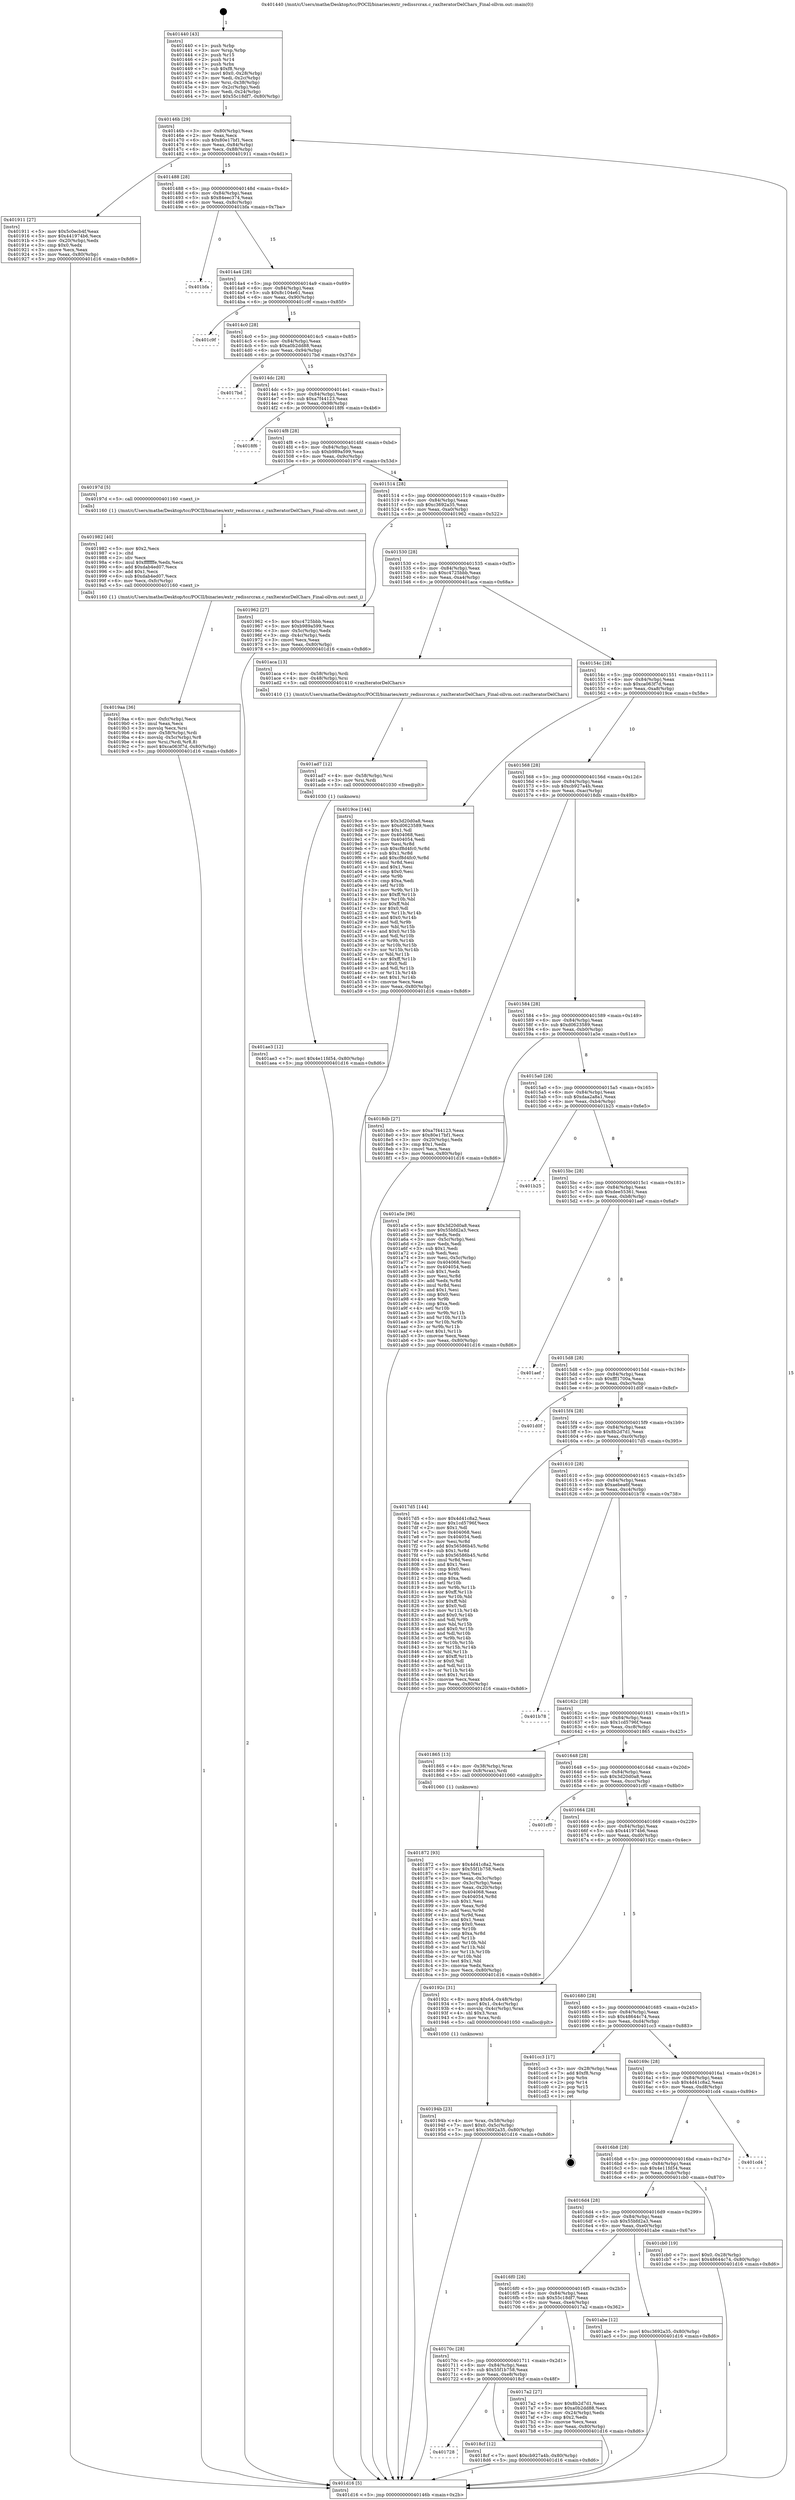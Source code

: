 digraph "0x401440" {
  label = "0x401440 (/mnt/c/Users/mathe/Desktop/tcc/POCII/binaries/extr_redissrcrax.c_raxIteratorDelChars_Final-ollvm.out::main(0))"
  labelloc = "t"
  node[shape=record]

  Entry [label="",width=0.3,height=0.3,shape=circle,fillcolor=black,style=filled]
  "0x40146b" [label="{
     0x40146b [29]\l
     | [instrs]\l
     &nbsp;&nbsp;0x40146b \<+3\>: mov -0x80(%rbp),%eax\l
     &nbsp;&nbsp;0x40146e \<+2\>: mov %eax,%ecx\l
     &nbsp;&nbsp;0x401470 \<+6\>: sub $0x80e17bf1,%ecx\l
     &nbsp;&nbsp;0x401476 \<+6\>: mov %eax,-0x84(%rbp)\l
     &nbsp;&nbsp;0x40147c \<+6\>: mov %ecx,-0x88(%rbp)\l
     &nbsp;&nbsp;0x401482 \<+6\>: je 0000000000401911 \<main+0x4d1\>\l
  }"]
  "0x401911" [label="{
     0x401911 [27]\l
     | [instrs]\l
     &nbsp;&nbsp;0x401911 \<+5\>: mov $0x5c0ecb4f,%eax\l
     &nbsp;&nbsp;0x401916 \<+5\>: mov $0x441974b6,%ecx\l
     &nbsp;&nbsp;0x40191b \<+3\>: mov -0x20(%rbp),%edx\l
     &nbsp;&nbsp;0x40191e \<+3\>: cmp $0x0,%edx\l
     &nbsp;&nbsp;0x401921 \<+3\>: cmove %ecx,%eax\l
     &nbsp;&nbsp;0x401924 \<+3\>: mov %eax,-0x80(%rbp)\l
     &nbsp;&nbsp;0x401927 \<+5\>: jmp 0000000000401d16 \<main+0x8d6\>\l
  }"]
  "0x401488" [label="{
     0x401488 [28]\l
     | [instrs]\l
     &nbsp;&nbsp;0x401488 \<+5\>: jmp 000000000040148d \<main+0x4d\>\l
     &nbsp;&nbsp;0x40148d \<+6\>: mov -0x84(%rbp),%eax\l
     &nbsp;&nbsp;0x401493 \<+5\>: sub $0x84eec374,%eax\l
     &nbsp;&nbsp;0x401498 \<+6\>: mov %eax,-0x8c(%rbp)\l
     &nbsp;&nbsp;0x40149e \<+6\>: je 0000000000401bfa \<main+0x7ba\>\l
  }"]
  Exit [label="",width=0.3,height=0.3,shape=circle,fillcolor=black,style=filled,peripheries=2]
  "0x401bfa" [label="{
     0x401bfa\l
  }", style=dashed]
  "0x4014a4" [label="{
     0x4014a4 [28]\l
     | [instrs]\l
     &nbsp;&nbsp;0x4014a4 \<+5\>: jmp 00000000004014a9 \<main+0x69\>\l
     &nbsp;&nbsp;0x4014a9 \<+6\>: mov -0x84(%rbp),%eax\l
     &nbsp;&nbsp;0x4014af \<+5\>: sub $0x8c104e61,%eax\l
     &nbsp;&nbsp;0x4014b4 \<+6\>: mov %eax,-0x90(%rbp)\l
     &nbsp;&nbsp;0x4014ba \<+6\>: je 0000000000401c9f \<main+0x85f\>\l
  }"]
  "0x401ae3" [label="{
     0x401ae3 [12]\l
     | [instrs]\l
     &nbsp;&nbsp;0x401ae3 \<+7\>: movl $0x4e11fd54,-0x80(%rbp)\l
     &nbsp;&nbsp;0x401aea \<+5\>: jmp 0000000000401d16 \<main+0x8d6\>\l
  }"]
  "0x401c9f" [label="{
     0x401c9f\l
  }", style=dashed]
  "0x4014c0" [label="{
     0x4014c0 [28]\l
     | [instrs]\l
     &nbsp;&nbsp;0x4014c0 \<+5\>: jmp 00000000004014c5 \<main+0x85\>\l
     &nbsp;&nbsp;0x4014c5 \<+6\>: mov -0x84(%rbp),%eax\l
     &nbsp;&nbsp;0x4014cb \<+5\>: sub $0xa0b2dd88,%eax\l
     &nbsp;&nbsp;0x4014d0 \<+6\>: mov %eax,-0x94(%rbp)\l
     &nbsp;&nbsp;0x4014d6 \<+6\>: je 00000000004017bd \<main+0x37d\>\l
  }"]
  "0x401ad7" [label="{
     0x401ad7 [12]\l
     | [instrs]\l
     &nbsp;&nbsp;0x401ad7 \<+4\>: mov -0x58(%rbp),%rsi\l
     &nbsp;&nbsp;0x401adb \<+3\>: mov %rsi,%rdi\l
     &nbsp;&nbsp;0x401ade \<+5\>: call 0000000000401030 \<free@plt\>\l
     | [calls]\l
     &nbsp;&nbsp;0x401030 \{1\} (unknown)\l
  }"]
  "0x4017bd" [label="{
     0x4017bd\l
  }", style=dashed]
  "0x4014dc" [label="{
     0x4014dc [28]\l
     | [instrs]\l
     &nbsp;&nbsp;0x4014dc \<+5\>: jmp 00000000004014e1 \<main+0xa1\>\l
     &nbsp;&nbsp;0x4014e1 \<+6\>: mov -0x84(%rbp),%eax\l
     &nbsp;&nbsp;0x4014e7 \<+5\>: sub $0xa7f44123,%eax\l
     &nbsp;&nbsp;0x4014ec \<+6\>: mov %eax,-0x98(%rbp)\l
     &nbsp;&nbsp;0x4014f2 \<+6\>: je 00000000004018f6 \<main+0x4b6\>\l
  }"]
  "0x4019aa" [label="{
     0x4019aa [36]\l
     | [instrs]\l
     &nbsp;&nbsp;0x4019aa \<+6\>: mov -0xfc(%rbp),%ecx\l
     &nbsp;&nbsp;0x4019b0 \<+3\>: imul %eax,%ecx\l
     &nbsp;&nbsp;0x4019b3 \<+3\>: movslq %ecx,%rsi\l
     &nbsp;&nbsp;0x4019b6 \<+4\>: mov -0x58(%rbp),%rdi\l
     &nbsp;&nbsp;0x4019ba \<+4\>: movslq -0x5c(%rbp),%r8\l
     &nbsp;&nbsp;0x4019be \<+4\>: mov %rsi,(%rdi,%r8,8)\l
     &nbsp;&nbsp;0x4019c2 \<+7\>: movl $0xca063f7d,-0x80(%rbp)\l
     &nbsp;&nbsp;0x4019c9 \<+5\>: jmp 0000000000401d16 \<main+0x8d6\>\l
  }"]
  "0x4018f6" [label="{
     0x4018f6\l
  }", style=dashed]
  "0x4014f8" [label="{
     0x4014f8 [28]\l
     | [instrs]\l
     &nbsp;&nbsp;0x4014f8 \<+5\>: jmp 00000000004014fd \<main+0xbd\>\l
     &nbsp;&nbsp;0x4014fd \<+6\>: mov -0x84(%rbp),%eax\l
     &nbsp;&nbsp;0x401503 \<+5\>: sub $0xb989a599,%eax\l
     &nbsp;&nbsp;0x401508 \<+6\>: mov %eax,-0x9c(%rbp)\l
     &nbsp;&nbsp;0x40150e \<+6\>: je 000000000040197d \<main+0x53d\>\l
  }"]
  "0x401982" [label="{
     0x401982 [40]\l
     | [instrs]\l
     &nbsp;&nbsp;0x401982 \<+5\>: mov $0x2,%ecx\l
     &nbsp;&nbsp;0x401987 \<+1\>: cltd\l
     &nbsp;&nbsp;0x401988 \<+2\>: idiv %ecx\l
     &nbsp;&nbsp;0x40198a \<+6\>: imul $0xfffffffe,%edx,%ecx\l
     &nbsp;&nbsp;0x401990 \<+6\>: add $0xdab4ed07,%ecx\l
     &nbsp;&nbsp;0x401996 \<+3\>: add $0x1,%ecx\l
     &nbsp;&nbsp;0x401999 \<+6\>: sub $0xdab4ed07,%ecx\l
     &nbsp;&nbsp;0x40199f \<+6\>: mov %ecx,-0xfc(%rbp)\l
     &nbsp;&nbsp;0x4019a5 \<+5\>: call 0000000000401160 \<next_i\>\l
     | [calls]\l
     &nbsp;&nbsp;0x401160 \{1\} (/mnt/c/Users/mathe/Desktop/tcc/POCII/binaries/extr_redissrcrax.c_raxIteratorDelChars_Final-ollvm.out::next_i)\l
  }"]
  "0x40197d" [label="{
     0x40197d [5]\l
     | [instrs]\l
     &nbsp;&nbsp;0x40197d \<+5\>: call 0000000000401160 \<next_i\>\l
     | [calls]\l
     &nbsp;&nbsp;0x401160 \{1\} (/mnt/c/Users/mathe/Desktop/tcc/POCII/binaries/extr_redissrcrax.c_raxIteratorDelChars_Final-ollvm.out::next_i)\l
  }"]
  "0x401514" [label="{
     0x401514 [28]\l
     | [instrs]\l
     &nbsp;&nbsp;0x401514 \<+5\>: jmp 0000000000401519 \<main+0xd9\>\l
     &nbsp;&nbsp;0x401519 \<+6\>: mov -0x84(%rbp),%eax\l
     &nbsp;&nbsp;0x40151f \<+5\>: sub $0xc3692a35,%eax\l
     &nbsp;&nbsp;0x401524 \<+6\>: mov %eax,-0xa0(%rbp)\l
     &nbsp;&nbsp;0x40152a \<+6\>: je 0000000000401962 \<main+0x522\>\l
  }"]
  "0x40194b" [label="{
     0x40194b [23]\l
     | [instrs]\l
     &nbsp;&nbsp;0x40194b \<+4\>: mov %rax,-0x58(%rbp)\l
     &nbsp;&nbsp;0x40194f \<+7\>: movl $0x0,-0x5c(%rbp)\l
     &nbsp;&nbsp;0x401956 \<+7\>: movl $0xc3692a35,-0x80(%rbp)\l
     &nbsp;&nbsp;0x40195d \<+5\>: jmp 0000000000401d16 \<main+0x8d6\>\l
  }"]
  "0x401962" [label="{
     0x401962 [27]\l
     | [instrs]\l
     &nbsp;&nbsp;0x401962 \<+5\>: mov $0xc4725bbb,%eax\l
     &nbsp;&nbsp;0x401967 \<+5\>: mov $0xb989a599,%ecx\l
     &nbsp;&nbsp;0x40196c \<+3\>: mov -0x5c(%rbp),%edx\l
     &nbsp;&nbsp;0x40196f \<+3\>: cmp -0x4c(%rbp),%edx\l
     &nbsp;&nbsp;0x401972 \<+3\>: cmovl %ecx,%eax\l
     &nbsp;&nbsp;0x401975 \<+3\>: mov %eax,-0x80(%rbp)\l
     &nbsp;&nbsp;0x401978 \<+5\>: jmp 0000000000401d16 \<main+0x8d6\>\l
  }"]
  "0x401530" [label="{
     0x401530 [28]\l
     | [instrs]\l
     &nbsp;&nbsp;0x401530 \<+5\>: jmp 0000000000401535 \<main+0xf5\>\l
     &nbsp;&nbsp;0x401535 \<+6\>: mov -0x84(%rbp),%eax\l
     &nbsp;&nbsp;0x40153b \<+5\>: sub $0xc4725bbb,%eax\l
     &nbsp;&nbsp;0x401540 \<+6\>: mov %eax,-0xa4(%rbp)\l
     &nbsp;&nbsp;0x401546 \<+6\>: je 0000000000401aca \<main+0x68a\>\l
  }"]
  "0x401728" [label="{
     0x401728\l
  }", style=dashed]
  "0x401aca" [label="{
     0x401aca [13]\l
     | [instrs]\l
     &nbsp;&nbsp;0x401aca \<+4\>: mov -0x58(%rbp),%rdi\l
     &nbsp;&nbsp;0x401ace \<+4\>: mov -0x48(%rbp),%rsi\l
     &nbsp;&nbsp;0x401ad2 \<+5\>: call 0000000000401410 \<raxIteratorDelChars\>\l
     | [calls]\l
     &nbsp;&nbsp;0x401410 \{1\} (/mnt/c/Users/mathe/Desktop/tcc/POCII/binaries/extr_redissrcrax.c_raxIteratorDelChars_Final-ollvm.out::raxIteratorDelChars)\l
  }"]
  "0x40154c" [label="{
     0x40154c [28]\l
     | [instrs]\l
     &nbsp;&nbsp;0x40154c \<+5\>: jmp 0000000000401551 \<main+0x111\>\l
     &nbsp;&nbsp;0x401551 \<+6\>: mov -0x84(%rbp),%eax\l
     &nbsp;&nbsp;0x401557 \<+5\>: sub $0xca063f7d,%eax\l
     &nbsp;&nbsp;0x40155c \<+6\>: mov %eax,-0xa8(%rbp)\l
     &nbsp;&nbsp;0x401562 \<+6\>: je 00000000004019ce \<main+0x58e\>\l
  }"]
  "0x4018cf" [label="{
     0x4018cf [12]\l
     | [instrs]\l
     &nbsp;&nbsp;0x4018cf \<+7\>: movl $0xcb927a4b,-0x80(%rbp)\l
     &nbsp;&nbsp;0x4018d6 \<+5\>: jmp 0000000000401d16 \<main+0x8d6\>\l
  }"]
  "0x4019ce" [label="{
     0x4019ce [144]\l
     | [instrs]\l
     &nbsp;&nbsp;0x4019ce \<+5\>: mov $0x3d20d0a8,%eax\l
     &nbsp;&nbsp;0x4019d3 \<+5\>: mov $0xd0623589,%ecx\l
     &nbsp;&nbsp;0x4019d8 \<+2\>: mov $0x1,%dl\l
     &nbsp;&nbsp;0x4019da \<+7\>: mov 0x404068,%esi\l
     &nbsp;&nbsp;0x4019e1 \<+7\>: mov 0x404054,%edi\l
     &nbsp;&nbsp;0x4019e8 \<+3\>: mov %esi,%r8d\l
     &nbsp;&nbsp;0x4019eb \<+7\>: sub $0xcf8d4fc0,%r8d\l
     &nbsp;&nbsp;0x4019f2 \<+4\>: sub $0x1,%r8d\l
     &nbsp;&nbsp;0x4019f6 \<+7\>: add $0xcf8d4fc0,%r8d\l
     &nbsp;&nbsp;0x4019fd \<+4\>: imul %r8d,%esi\l
     &nbsp;&nbsp;0x401a01 \<+3\>: and $0x1,%esi\l
     &nbsp;&nbsp;0x401a04 \<+3\>: cmp $0x0,%esi\l
     &nbsp;&nbsp;0x401a07 \<+4\>: sete %r9b\l
     &nbsp;&nbsp;0x401a0b \<+3\>: cmp $0xa,%edi\l
     &nbsp;&nbsp;0x401a0e \<+4\>: setl %r10b\l
     &nbsp;&nbsp;0x401a12 \<+3\>: mov %r9b,%r11b\l
     &nbsp;&nbsp;0x401a15 \<+4\>: xor $0xff,%r11b\l
     &nbsp;&nbsp;0x401a19 \<+3\>: mov %r10b,%bl\l
     &nbsp;&nbsp;0x401a1c \<+3\>: xor $0xff,%bl\l
     &nbsp;&nbsp;0x401a1f \<+3\>: xor $0x0,%dl\l
     &nbsp;&nbsp;0x401a22 \<+3\>: mov %r11b,%r14b\l
     &nbsp;&nbsp;0x401a25 \<+4\>: and $0x0,%r14b\l
     &nbsp;&nbsp;0x401a29 \<+3\>: and %dl,%r9b\l
     &nbsp;&nbsp;0x401a2c \<+3\>: mov %bl,%r15b\l
     &nbsp;&nbsp;0x401a2f \<+4\>: and $0x0,%r15b\l
     &nbsp;&nbsp;0x401a33 \<+3\>: and %dl,%r10b\l
     &nbsp;&nbsp;0x401a36 \<+3\>: or %r9b,%r14b\l
     &nbsp;&nbsp;0x401a39 \<+3\>: or %r10b,%r15b\l
     &nbsp;&nbsp;0x401a3c \<+3\>: xor %r15b,%r14b\l
     &nbsp;&nbsp;0x401a3f \<+3\>: or %bl,%r11b\l
     &nbsp;&nbsp;0x401a42 \<+4\>: xor $0xff,%r11b\l
     &nbsp;&nbsp;0x401a46 \<+3\>: or $0x0,%dl\l
     &nbsp;&nbsp;0x401a49 \<+3\>: and %dl,%r11b\l
     &nbsp;&nbsp;0x401a4c \<+3\>: or %r11b,%r14b\l
     &nbsp;&nbsp;0x401a4f \<+4\>: test $0x1,%r14b\l
     &nbsp;&nbsp;0x401a53 \<+3\>: cmovne %ecx,%eax\l
     &nbsp;&nbsp;0x401a56 \<+3\>: mov %eax,-0x80(%rbp)\l
     &nbsp;&nbsp;0x401a59 \<+5\>: jmp 0000000000401d16 \<main+0x8d6\>\l
  }"]
  "0x401568" [label="{
     0x401568 [28]\l
     | [instrs]\l
     &nbsp;&nbsp;0x401568 \<+5\>: jmp 000000000040156d \<main+0x12d\>\l
     &nbsp;&nbsp;0x40156d \<+6\>: mov -0x84(%rbp),%eax\l
     &nbsp;&nbsp;0x401573 \<+5\>: sub $0xcb927a4b,%eax\l
     &nbsp;&nbsp;0x401578 \<+6\>: mov %eax,-0xac(%rbp)\l
     &nbsp;&nbsp;0x40157e \<+6\>: je 00000000004018db \<main+0x49b\>\l
  }"]
  "0x401872" [label="{
     0x401872 [93]\l
     | [instrs]\l
     &nbsp;&nbsp;0x401872 \<+5\>: mov $0x4d41c8a2,%ecx\l
     &nbsp;&nbsp;0x401877 \<+5\>: mov $0x55f1b758,%edx\l
     &nbsp;&nbsp;0x40187c \<+2\>: xor %esi,%esi\l
     &nbsp;&nbsp;0x40187e \<+3\>: mov %eax,-0x3c(%rbp)\l
     &nbsp;&nbsp;0x401881 \<+3\>: mov -0x3c(%rbp),%eax\l
     &nbsp;&nbsp;0x401884 \<+3\>: mov %eax,-0x20(%rbp)\l
     &nbsp;&nbsp;0x401887 \<+7\>: mov 0x404068,%eax\l
     &nbsp;&nbsp;0x40188e \<+8\>: mov 0x404054,%r8d\l
     &nbsp;&nbsp;0x401896 \<+3\>: sub $0x1,%esi\l
     &nbsp;&nbsp;0x401899 \<+3\>: mov %eax,%r9d\l
     &nbsp;&nbsp;0x40189c \<+3\>: add %esi,%r9d\l
     &nbsp;&nbsp;0x40189f \<+4\>: imul %r9d,%eax\l
     &nbsp;&nbsp;0x4018a3 \<+3\>: and $0x1,%eax\l
     &nbsp;&nbsp;0x4018a6 \<+3\>: cmp $0x0,%eax\l
     &nbsp;&nbsp;0x4018a9 \<+4\>: sete %r10b\l
     &nbsp;&nbsp;0x4018ad \<+4\>: cmp $0xa,%r8d\l
     &nbsp;&nbsp;0x4018b1 \<+4\>: setl %r11b\l
     &nbsp;&nbsp;0x4018b5 \<+3\>: mov %r10b,%bl\l
     &nbsp;&nbsp;0x4018b8 \<+3\>: and %r11b,%bl\l
     &nbsp;&nbsp;0x4018bb \<+3\>: xor %r11b,%r10b\l
     &nbsp;&nbsp;0x4018be \<+3\>: or %r10b,%bl\l
     &nbsp;&nbsp;0x4018c1 \<+3\>: test $0x1,%bl\l
     &nbsp;&nbsp;0x4018c4 \<+3\>: cmovne %edx,%ecx\l
     &nbsp;&nbsp;0x4018c7 \<+3\>: mov %ecx,-0x80(%rbp)\l
     &nbsp;&nbsp;0x4018ca \<+5\>: jmp 0000000000401d16 \<main+0x8d6\>\l
  }"]
  "0x4018db" [label="{
     0x4018db [27]\l
     | [instrs]\l
     &nbsp;&nbsp;0x4018db \<+5\>: mov $0xa7f44123,%eax\l
     &nbsp;&nbsp;0x4018e0 \<+5\>: mov $0x80e17bf1,%ecx\l
     &nbsp;&nbsp;0x4018e5 \<+3\>: mov -0x20(%rbp),%edx\l
     &nbsp;&nbsp;0x4018e8 \<+3\>: cmp $0x1,%edx\l
     &nbsp;&nbsp;0x4018eb \<+3\>: cmovl %ecx,%eax\l
     &nbsp;&nbsp;0x4018ee \<+3\>: mov %eax,-0x80(%rbp)\l
     &nbsp;&nbsp;0x4018f1 \<+5\>: jmp 0000000000401d16 \<main+0x8d6\>\l
  }"]
  "0x401584" [label="{
     0x401584 [28]\l
     | [instrs]\l
     &nbsp;&nbsp;0x401584 \<+5\>: jmp 0000000000401589 \<main+0x149\>\l
     &nbsp;&nbsp;0x401589 \<+6\>: mov -0x84(%rbp),%eax\l
     &nbsp;&nbsp;0x40158f \<+5\>: sub $0xd0623589,%eax\l
     &nbsp;&nbsp;0x401594 \<+6\>: mov %eax,-0xb0(%rbp)\l
     &nbsp;&nbsp;0x40159a \<+6\>: je 0000000000401a5e \<main+0x61e\>\l
  }"]
  "0x401440" [label="{
     0x401440 [43]\l
     | [instrs]\l
     &nbsp;&nbsp;0x401440 \<+1\>: push %rbp\l
     &nbsp;&nbsp;0x401441 \<+3\>: mov %rsp,%rbp\l
     &nbsp;&nbsp;0x401444 \<+2\>: push %r15\l
     &nbsp;&nbsp;0x401446 \<+2\>: push %r14\l
     &nbsp;&nbsp;0x401448 \<+1\>: push %rbx\l
     &nbsp;&nbsp;0x401449 \<+7\>: sub $0xf8,%rsp\l
     &nbsp;&nbsp;0x401450 \<+7\>: movl $0x0,-0x28(%rbp)\l
     &nbsp;&nbsp;0x401457 \<+3\>: mov %edi,-0x2c(%rbp)\l
     &nbsp;&nbsp;0x40145a \<+4\>: mov %rsi,-0x38(%rbp)\l
     &nbsp;&nbsp;0x40145e \<+3\>: mov -0x2c(%rbp),%edi\l
     &nbsp;&nbsp;0x401461 \<+3\>: mov %edi,-0x24(%rbp)\l
     &nbsp;&nbsp;0x401464 \<+7\>: movl $0x55c18df7,-0x80(%rbp)\l
  }"]
  "0x401a5e" [label="{
     0x401a5e [96]\l
     | [instrs]\l
     &nbsp;&nbsp;0x401a5e \<+5\>: mov $0x3d20d0a8,%eax\l
     &nbsp;&nbsp;0x401a63 \<+5\>: mov $0x55bfd2a3,%ecx\l
     &nbsp;&nbsp;0x401a68 \<+2\>: xor %edx,%edx\l
     &nbsp;&nbsp;0x401a6a \<+3\>: mov -0x5c(%rbp),%esi\l
     &nbsp;&nbsp;0x401a6d \<+2\>: mov %edx,%edi\l
     &nbsp;&nbsp;0x401a6f \<+3\>: sub $0x1,%edi\l
     &nbsp;&nbsp;0x401a72 \<+2\>: sub %edi,%esi\l
     &nbsp;&nbsp;0x401a74 \<+3\>: mov %esi,-0x5c(%rbp)\l
     &nbsp;&nbsp;0x401a77 \<+7\>: mov 0x404068,%esi\l
     &nbsp;&nbsp;0x401a7e \<+7\>: mov 0x404054,%edi\l
     &nbsp;&nbsp;0x401a85 \<+3\>: sub $0x1,%edx\l
     &nbsp;&nbsp;0x401a88 \<+3\>: mov %esi,%r8d\l
     &nbsp;&nbsp;0x401a8b \<+3\>: add %edx,%r8d\l
     &nbsp;&nbsp;0x401a8e \<+4\>: imul %r8d,%esi\l
     &nbsp;&nbsp;0x401a92 \<+3\>: and $0x1,%esi\l
     &nbsp;&nbsp;0x401a95 \<+3\>: cmp $0x0,%esi\l
     &nbsp;&nbsp;0x401a98 \<+4\>: sete %r9b\l
     &nbsp;&nbsp;0x401a9c \<+3\>: cmp $0xa,%edi\l
     &nbsp;&nbsp;0x401a9f \<+4\>: setl %r10b\l
     &nbsp;&nbsp;0x401aa3 \<+3\>: mov %r9b,%r11b\l
     &nbsp;&nbsp;0x401aa6 \<+3\>: and %r10b,%r11b\l
     &nbsp;&nbsp;0x401aa9 \<+3\>: xor %r10b,%r9b\l
     &nbsp;&nbsp;0x401aac \<+3\>: or %r9b,%r11b\l
     &nbsp;&nbsp;0x401aaf \<+4\>: test $0x1,%r11b\l
     &nbsp;&nbsp;0x401ab3 \<+3\>: cmovne %ecx,%eax\l
     &nbsp;&nbsp;0x401ab6 \<+3\>: mov %eax,-0x80(%rbp)\l
     &nbsp;&nbsp;0x401ab9 \<+5\>: jmp 0000000000401d16 \<main+0x8d6\>\l
  }"]
  "0x4015a0" [label="{
     0x4015a0 [28]\l
     | [instrs]\l
     &nbsp;&nbsp;0x4015a0 \<+5\>: jmp 00000000004015a5 \<main+0x165\>\l
     &nbsp;&nbsp;0x4015a5 \<+6\>: mov -0x84(%rbp),%eax\l
     &nbsp;&nbsp;0x4015ab \<+5\>: sub $0xdaa2a8a1,%eax\l
     &nbsp;&nbsp;0x4015b0 \<+6\>: mov %eax,-0xb4(%rbp)\l
     &nbsp;&nbsp;0x4015b6 \<+6\>: je 0000000000401b25 \<main+0x6e5\>\l
  }"]
  "0x401d16" [label="{
     0x401d16 [5]\l
     | [instrs]\l
     &nbsp;&nbsp;0x401d16 \<+5\>: jmp 000000000040146b \<main+0x2b\>\l
  }"]
  "0x401b25" [label="{
     0x401b25\l
  }", style=dashed]
  "0x4015bc" [label="{
     0x4015bc [28]\l
     | [instrs]\l
     &nbsp;&nbsp;0x4015bc \<+5\>: jmp 00000000004015c1 \<main+0x181\>\l
     &nbsp;&nbsp;0x4015c1 \<+6\>: mov -0x84(%rbp),%eax\l
     &nbsp;&nbsp;0x4015c7 \<+5\>: sub $0xdee55361,%eax\l
     &nbsp;&nbsp;0x4015cc \<+6\>: mov %eax,-0xb8(%rbp)\l
     &nbsp;&nbsp;0x4015d2 \<+6\>: je 0000000000401aef \<main+0x6af\>\l
  }"]
  "0x40170c" [label="{
     0x40170c [28]\l
     | [instrs]\l
     &nbsp;&nbsp;0x40170c \<+5\>: jmp 0000000000401711 \<main+0x2d1\>\l
     &nbsp;&nbsp;0x401711 \<+6\>: mov -0x84(%rbp),%eax\l
     &nbsp;&nbsp;0x401717 \<+5\>: sub $0x55f1b758,%eax\l
     &nbsp;&nbsp;0x40171c \<+6\>: mov %eax,-0xe8(%rbp)\l
     &nbsp;&nbsp;0x401722 \<+6\>: je 00000000004018cf \<main+0x48f\>\l
  }"]
  "0x401aef" [label="{
     0x401aef\l
  }", style=dashed]
  "0x4015d8" [label="{
     0x4015d8 [28]\l
     | [instrs]\l
     &nbsp;&nbsp;0x4015d8 \<+5\>: jmp 00000000004015dd \<main+0x19d\>\l
     &nbsp;&nbsp;0x4015dd \<+6\>: mov -0x84(%rbp),%eax\l
     &nbsp;&nbsp;0x4015e3 \<+5\>: sub $0xfff1700a,%eax\l
     &nbsp;&nbsp;0x4015e8 \<+6\>: mov %eax,-0xbc(%rbp)\l
     &nbsp;&nbsp;0x4015ee \<+6\>: je 0000000000401d0f \<main+0x8cf\>\l
  }"]
  "0x4017a2" [label="{
     0x4017a2 [27]\l
     | [instrs]\l
     &nbsp;&nbsp;0x4017a2 \<+5\>: mov $0x8b2d7d1,%eax\l
     &nbsp;&nbsp;0x4017a7 \<+5\>: mov $0xa0b2dd88,%ecx\l
     &nbsp;&nbsp;0x4017ac \<+3\>: mov -0x24(%rbp),%edx\l
     &nbsp;&nbsp;0x4017af \<+3\>: cmp $0x2,%edx\l
     &nbsp;&nbsp;0x4017b2 \<+3\>: cmovne %ecx,%eax\l
     &nbsp;&nbsp;0x4017b5 \<+3\>: mov %eax,-0x80(%rbp)\l
     &nbsp;&nbsp;0x4017b8 \<+5\>: jmp 0000000000401d16 \<main+0x8d6\>\l
  }"]
  "0x401d0f" [label="{
     0x401d0f\l
  }", style=dashed]
  "0x4015f4" [label="{
     0x4015f4 [28]\l
     | [instrs]\l
     &nbsp;&nbsp;0x4015f4 \<+5\>: jmp 00000000004015f9 \<main+0x1b9\>\l
     &nbsp;&nbsp;0x4015f9 \<+6\>: mov -0x84(%rbp),%eax\l
     &nbsp;&nbsp;0x4015ff \<+5\>: sub $0x8b2d7d1,%eax\l
     &nbsp;&nbsp;0x401604 \<+6\>: mov %eax,-0xc0(%rbp)\l
     &nbsp;&nbsp;0x40160a \<+6\>: je 00000000004017d5 \<main+0x395\>\l
  }"]
  "0x4016f0" [label="{
     0x4016f0 [28]\l
     | [instrs]\l
     &nbsp;&nbsp;0x4016f0 \<+5\>: jmp 00000000004016f5 \<main+0x2b5\>\l
     &nbsp;&nbsp;0x4016f5 \<+6\>: mov -0x84(%rbp),%eax\l
     &nbsp;&nbsp;0x4016fb \<+5\>: sub $0x55c18df7,%eax\l
     &nbsp;&nbsp;0x401700 \<+6\>: mov %eax,-0xe4(%rbp)\l
     &nbsp;&nbsp;0x401706 \<+6\>: je 00000000004017a2 \<main+0x362\>\l
  }"]
  "0x4017d5" [label="{
     0x4017d5 [144]\l
     | [instrs]\l
     &nbsp;&nbsp;0x4017d5 \<+5\>: mov $0x4d41c8a2,%eax\l
     &nbsp;&nbsp;0x4017da \<+5\>: mov $0x1cd5796f,%ecx\l
     &nbsp;&nbsp;0x4017df \<+2\>: mov $0x1,%dl\l
     &nbsp;&nbsp;0x4017e1 \<+7\>: mov 0x404068,%esi\l
     &nbsp;&nbsp;0x4017e8 \<+7\>: mov 0x404054,%edi\l
     &nbsp;&nbsp;0x4017ef \<+3\>: mov %esi,%r8d\l
     &nbsp;&nbsp;0x4017f2 \<+7\>: add $0x56586b45,%r8d\l
     &nbsp;&nbsp;0x4017f9 \<+4\>: sub $0x1,%r8d\l
     &nbsp;&nbsp;0x4017fd \<+7\>: sub $0x56586b45,%r8d\l
     &nbsp;&nbsp;0x401804 \<+4\>: imul %r8d,%esi\l
     &nbsp;&nbsp;0x401808 \<+3\>: and $0x1,%esi\l
     &nbsp;&nbsp;0x40180b \<+3\>: cmp $0x0,%esi\l
     &nbsp;&nbsp;0x40180e \<+4\>: sete %r9b\l
     &nbsp;&nbsp;0x401812 \<+3\>: cmp $0xa,%edi\l
     &nbsp;&nbsp;0x401815 \<+4\>: setl %r10b\l
     &nbsp;&nbsp;0x401819 \<+3\>: mov %r9b,%r11b\l
     &nbsp;&nbsp;0x40181c \<+4\>: xor $0xff,%r11b\l
     &nbsp;&nbsp;0x401820 \<+3\>: mov %r10b,%bl\l
     &nbsp;&nbsp;0x401823 \<+3\>: xor $0xff,%bl\l
     &nbsp;&nbsp;0x401826 \<+3\>: xor $0x0,%dl\l
     &nbsp;&nbsp;0x401829 \<+3\>: mov %r11b,%r14b\l
     &nbsp;&nbsp;0x40182c \<+4\>: and $0x0,%r14b\l
     &nbsp;&nbsp;0x401830 \<+3\>: and %dl,%r9b\l
     &nbsp;&nbsp;0x401833 \<+3\>: mov %bl,%r15b\l
     &nbsp;&nbsp;0x401836 \<+4\>: and $0x0,%r15b\l
     &nbsp;&nbsp;0x40183a \<+3\>: and %dl,%r10b\l
     &nbsp;&nbsp;0x40183d \<+3\>: or %r9b,%r14b\l
     &nbsp;&nbsp;0x401840 \<+3\>: or %r10b,%r15b\l
     &nbsp;&nbsp;0x401843 \<+3\>: xor %r15b,%r14b\l
     &nbsp;&nbsp;0x401846 \<+3\>: or %bl,%r11b\l
     &nbsp;&nbsp;0x401849 \<+4\>: xor $0xff,%r11b\l
     &nbsp;&nbsp;0x40184d \<+3\>: or $0x0,%dl\l
     &nbsp;&nbsp;0x401850 \<+3\>: and %dl,%r11b\l
     &nbsp;&nbsp;0x401853 \<+3\>: or %r11b,%r14b\l
     &nbsp;&nbsp;0x401856 \<+4\>: test $0x1,%r14b\l
     &nbsp;&nbsp;0x40185a \<+3\>: cmovne %ecx,%eax\l
     &nbsp;&nbsp;0x40185d \<+3\>: mov %eax,-0x80(%rbp)\l
     &nbsp;&nbsp;0x401860 \<+5\>: jmp 0000000000401d16 \<main+0x8d6\>\l
  }"]
  "0x401610" [label="{
     0x401610 [28]\l
     | [instrs]\l
     &nbsp;&nbsp;0x401610 \<+5\>: jmp 0000000000401615 \<main+0x1d5\>\l
     &nbsp;&nbsp;0x401615 \<+6\>: mov -0x84(%rbp),%eax\l
     &nbsp;&nbsp;0x40161b \<+5\>: sub $0xaebea6f,%eax\l
     &nbsp;&nbsp;0x401620 \<+6\>: mov %eax,-0xc4(%rbp)\l
     &nbsp;&nbsp;0x401626 \<+6\>: je 0000000000401b78 \<main+0x738\>\l
  }"]
  "0x401abe" [label="{
     0x401abe [12]\l
     | [instrs]\l
     &nbsp;&nbsp;0x401abe \<+7\>: movl $0xc3692a35,-0x80(%rbp)\l
     &nbsp;&nbsp;0x401ac5 \<+5\>: jmp 0000000000401d16 \<main+0x8d6\>\l
  }"]
  "0x401b78" [label="{
     0x401b78\l
  }", style=dashed]
  "0x40162c" [label="{
     0x40162c [28]\l
     | [instrs]\l
     &nbsp;&nbsp;0x40162c \<+5\>: jmp 0000000000401631 \<main+0x1f1\>\l
     &nbsp;&nbsp;0x401631 \<+6\>: mov -0x84(%rbp),%eax\l
     &nbsp;&nbsp;0x401637 \<+5\>: sub $0x1cd5796f,%eax\l
     &nbsp;&nbsp;0x40163c \<+6\>: mov %eax,-0xc8(%rbp)\l
     &nbsp;&nbsp;0x401642 \<+6\>: je 0000000000401865 \<main+0x425\>\l
  }"]
  "0x4016d4" [label="{
     0x4016d4 [28]\l
     | [instrs]\l
     &nbsp;&nbsp;0x4016d4 \<+5\>: jmp 00000000004016d9 \<main+0x299\>\l
     &nbsp;&nbsp;0x4016d9 \<+6\>: mov -0x84(%rbp),%eax\l
     &nbsp;&nbsp;0x4016df \<+5\>: sub $0x55bfd2a3,%eax\l
     &nbsp;&nbsp;0x4016e4 \<+6\>: mov %eax,-0xe0(%rbp)\l
     &nbsp;&nbsp;0x4016ea \<+6\>: je 0000000000401abe \<main+0x67e\>\l
  }"]
  "0x401865" [label="{
     0x401865 [13]\l
     | [instrs]\l
     &nbsp;&nbsp;0x401865 \<+4\>: mov -0x38(%rbp),%rax\l
     &nbsp;&nbsp;0x401869 \<+4\>: mov 0x8(%rax),%rdi\l
     &nbsp;&nbsp;0x40186d \<+5\>: call 0000000000401060 \<atoi@plt\>\l
     | [calls]\l
     &nbsp;&nbsp;0x401060 \{1\} (unknown)\l
  }"]
  "0x401648" [label="{
     0x401648 [28]\l
     | [instrs]\l
     &nbsp;&nbsp;0x401648 \<+5\>: jmp 000000000040164d \<main+0x20d\>\l
     &nbsp;&nbsp;0x40164d \<+6\>: mov -0x84(%rbp),%eax\l
     &nbsp;&nbsp;0x401653 \<+5\>: sub $0x3d20d0a8,%eax\l
     &nbsp;&nbsp;0x401658 \<+6\>: mov %eax,-0xcc(%rbp)\l
     &nbsp;&nbsp;0x40165e \<+6\>: je 0000000000401cf0 \<main+0x8b0\>\l
  }"]
  "0x401cb0" [label="{
     0x401cb0 [19]\l
     | [instrs]\l
     &nbsp;&nbsp;0x401cb0 \<+7\>: movl $0x0,-0x28(%rbp)\l
     &nbsp;&nbsp;0x401cb7 \<+7\>: movl $0x48644c74,-0x80(%rbp)\l
     &nbsp;&nbsp;0x401cbe \<+5\>: jmp 0000000000401d16 \<main+0x8d6\>\l
  }"]
  "0x401cf0" [label="{
     0x401cf0\l
  }", style=dashed]
  "0x401664" [label="{
     0x401664 [28]\l
     | [instrs]\l
     &nbsp;&nbsp;0x401664 \<+5\>: jmp 0000000000401669 \<main+0x229\>\l
     &nbsp;&nbsp;0x401669 \<+6\>: mov -0x84(%rbp),%eax\l
     &nbsp;&nbsp;0x40166f \<+5\>: sub $0x441974b6,%eax\l
     &nbsp;&nbsp;0x401674 \<+6\>: mov %eax,-0xd0(%rbp)\l
     &nbsp;&nbsp;0x40167a \<+6\>: je 000000000040192c \<main+0x4ec\>\l
  }"]
  "0x4016b8" [label="{
     0x4016b8 [28]\l
     | [instrs]\l
     &nbsp;&nbsp;0x4016b8 \<+5\>: jmp 00000000004016bd \<main+0x27d\>\l
     &nbsp;&nbsp;0x4016bd \<+6\>: mov -0x84(%rbp),%eax\l
     &nbsp;&nbsp;0x4016c3 \<+5\>: sub $0x4e11fd54,%eax\l
     &nbsp;&nbsp;0x4016c8 \<+6\>: mov %eax,-0xdc(%rbp)\l
     &nbsp;&nbsp;0x4016ce \<+6\>: je 0000000000401cb0 \<main+0x870\>\l
  }"]
  "0x40192c" [label="{
     0x40192c [31]\l
     | [instrs]\l
     &nbsp;&nbsp;0x40192c \<+8\>: movq $0x64,-0x48(%rbp)\l
     &nbsp;&nbsp;0x401934 \<+7\>: movl $0x1,-0x4c(%rbp)\l
     &nbsp;&nbsp;0x40193b \<+4\>: movslq -0x4c(%rbp),%rax\l
     &nbsp;&nbsp;0x40193f \<+4\>: shl $0x3,%rax\l
     &nbsp;&nbsp;0x401943 \<+3\>: mov %rax,%rdi\l
     &nbsp;&nbsp;0x401946 \<+5\>: call 0000000000401050 \<malloc@plt\>\l
     | [calls]\l
     &nbsp;&nbsp;0x401050 \{1\} (unknown)\l
  }"]
  "0x401680" [label="{
     0x401680 [28]\l
     | [instrs]\l
     &nbsp;&nbsp;0x401680 \<+5\>: jmp 0000000000401685 \<main+0x245\>\l
     &nbsp;&nbsp;0x401685 \<+6\>: mov -0x84(%rbp),%eax\l
     &nbsp;&nbsp;0x40168b \<+5\>: sub $0x48644c74,%eax\l
     &nbsp;&nbsp;0x401690 \<+6\>: mov %eax,-0xd4(%rbp)\l
     &nbsp;&nbsp;0x401696 \<+6\>: je 0000000000401cc3 \<main+0x883\>\l
  }"]
  "0x401cd4" [label="{
     0x401cd4\l
  }", style=dashed]
  "0x401cc3" [label="{
     0x401cc3 [17]\l
     | [instrs]\l
     &nbsp;&nbsp;0x401cc3 \<+3\>: mov -0x28(%rbp),%eax\l
     &nbsp;&nbsp;0x401cc6 \<+7\>: add $0xf8,%rsp\l
     &nbsp;&nbsp;0x401ccd \<+1\>: pop %rbx\l
     &nbsp;&nbsp;0x401cce \<+2\>: pop %r14\l
     &nbsp;&nbsp;0x401cd0 \<+2\>: pop %r15\l
     &nbsp;&nbsp;0x401cd2 \<+1\>: pop %rbp\l
     &nbsp;&nbsp;0x401cd3 \<+1\>: ret\l
  }"]
  "0x40169c" [label="{
     0x40169c [28]\l
     | [instrs]\l
     &nbsp;&nbsp;0x40169c \<+5\>: jmp 00000000004016a1 \<main+0x261\>\l
     &nbsp;&nbsp;0x4016a1 \<+6\>: mov -0x84(%rbp),%eax\l
     &nbsp;&nbsp;0x4016a7 \<+5\>: sub $0x4d41c8a2,%eax\l
     &nbsp;&nbsp;0x4016ac \<+6\>: mov %eax,-0xd8(%rbp)\l
     &nbsp;&nbsp;0x4016b2 \<+6\>: je 0000000000401cd4 \<main+0x894\>\l
  }"]
  Entry -> "0x401440" [label=" 1"]
  "0x40146b" -> "0x401911" [label=" 1"]
  "0x40146b" -> "0x401488" [label=" 15"]
  "0x401cc3" -> Exit [label=" 1"]
  "0x401488" -> "0x401bfa" [label=" 0"]
  "0x401488" -> "0x4014a4" [label=" 15"]
  "0x401cb0" -> "0x401d16" [label=" 1"]
  "0x4014a4" -> "0x401c9f" [label=" 0"]
  "0x4014a4" -> "0x4014c0" [label=" 15"]
  "0x401ae3" -> "0x401d16" [label=" 1"]
  "0x4014c0" -> "0x4017bd" [label=" 0"]
  "0x4014c0" -> "0x4014dc" [label=" 15"]
  "0x401ad7" -> "0x401ae3" [label=" 1"]
  "0x4014dc" -> "0x4018f6" [label=" 0"]
  "0x4014dc" -> "0x4014f8" [label=" 15"]
  "0x401aca" -> "0x401ad7" [label=" 1"]
  "0x4014f8" -> "0x40197d" [label=" 1"]
  "0x4014f8" -> "0x401514" [label=" 14"]
  "0x401abe" -> "0x401d16" [label=" 1"]
  "0x401514" -> "0x401962" [label=" 2"]
  "0x401514" -> "0x401530" [label=" 12"]
  "0x401a5e" -> "0x401d16" [label=" 1"]
  "0x401530" -> "0x401aca" [label=" 1"]
  "0x401530" -> "0x40154c" [label=" 11"]
  "0x4019ce" -> "0x401d16" [label=" 1"]
  "0x40154c" -> "0x4019ce" [label=" 1"]
  "0x40154c" -> "0x401568" [label=" 10"]
  "0x4019aa" -> "0x401d16" [label=" 1"]
  "0x401568" -> "0x4018db" [label=" 1"]
  "0x401568" -> "0x401584" [label=" 9"]
  "0x40197d" -> "0x401982" [label=" 1"]
  "0x401584" -> "0x401a5e" [label=" 1"]
  "0x401584" -> "0x4015a0" [label=" 8"]
  "0x401962" -> "0x401d16" [label=" 2"]
  "0x4015a0" -> "0x401b25" [label=" 0"]
  "0x4015a0" -> "0x4015bc" [label=" 8"]
  "0x40194b" -> "0x401d16" [label=" 1"]
  "0x4015bc" -> "0x401aef" [label=" 0"]
  "0x4015bc" -> "0x4015d8" [label=" 8"]
  "0x40192c" -> "0x40194b" [label=" 1"]
  "0x4015d8" -> "0x401d0f" [label=" 0"]
  "0x4015d8" -> "0x4015f4" [label=" 8"]
  "0x401911" -> "0x401d16" [label=" 1"]
  "0x4015f4" -> "0x4017d5" [label=" 1"]
  "0x4015f4" -> "0x401610" [label=" 7"]
  "0x4018cf" -> "0x401d16" [label=" 1"]
  "0x401610" -> "0x401b78" [label=" 0"]
  "0x401610" -> "0x40162c" [label=" 7"]
  "0x40170c" -> "0x401728" [label=" 0"]
  "0x40162c" -> "0x401865" [label=" 1"]
  "0x40162c" -> "0x401648" [label=" 6"]
  "0x401982" -> "0x4019aa" [label=" 1"]
  "0x401648" -> "0x401cf0" [label=" 0"]
  "0x401648" -> "0x401664" [label=" 6"]
  "0x401872" -> "0x401d16" [label=" 1"]
  "0x401664" -> "0x40192c" [label=" 1"]
  "0x401664" -> "0x401680" [label=" 5"]
  "0x4017d5" -> "0x401d16" [label=" 1"]
  "0x401680" -> "0x401cc3" [label=" 1"]
  "0x401680" -> "0x40169c" [label=" 4"]
  "0x401d16" -> "0x40146b" [label=" 15"]
  "0x40169c" -> "0x401cd4" [label=" 0"]
  "0x40169c" -> "0x4016b8" [label=" 4"]
  "0x401865" -> "0x401872" [label=" 1"]
  "0x4016b8" -> "0x401cb0" [label=" 1"]
  "0x4016b8" -> "0x4016d4" [label=" 3"]
  "0x40170c" -> "0x4018cf" [label=" 1"]
  "0x4016d4" -> "0x401abe" [label=" 1"]
  "0x4016d4" -> "0x4016f0" [label=" 2"]
  "0x4018db" -> "0x401d16" [label=" 1"]
  "0x4016f0" -> "0x4017a2" [label=" 1"]
  "0x4016f0" -> "0x40170c" [label=" 1"]
  "0x4017a2" -> "0x401d16" [label=" 1"]
  "0x401440" -> "0x40146b" [label=" 1"]
}
